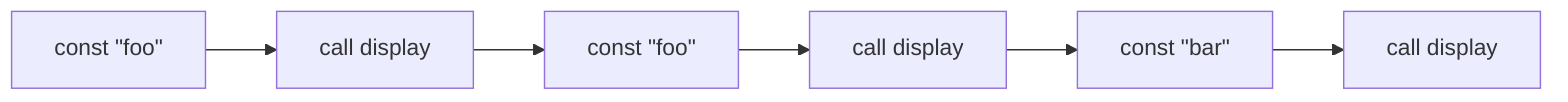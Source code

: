 flowchart LR
  c0[const #quot;foo#quot;] --> c1[call display] --> c2
  c2[const #quot;foo#quot;] --> c3[call display] --> c4
  c4[const #quot;bar#quot;] --> c5[call display]